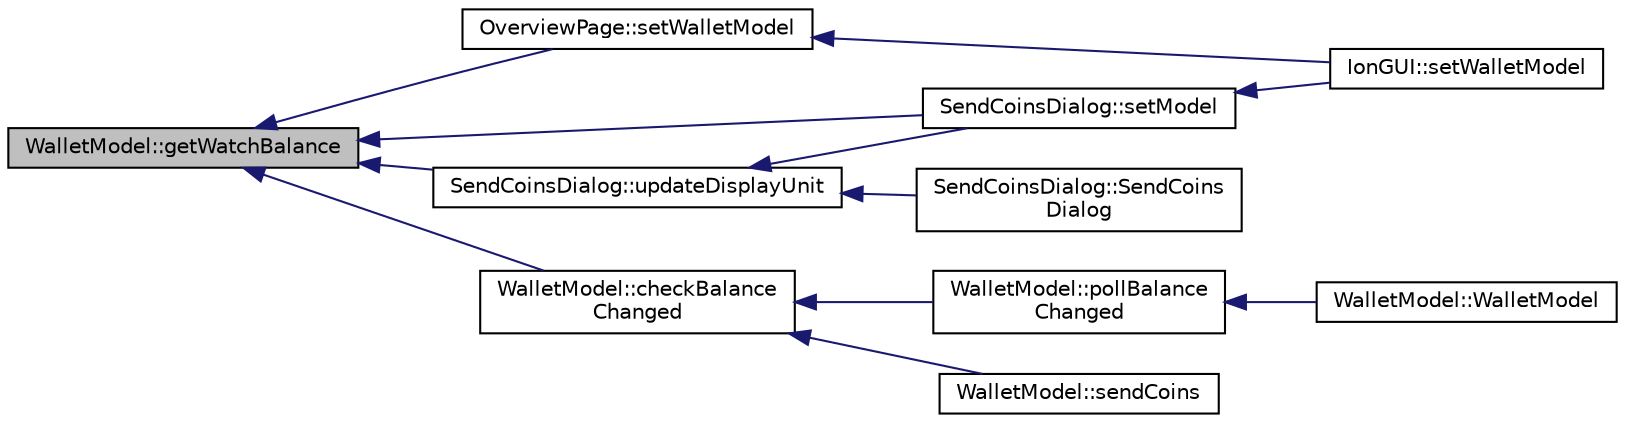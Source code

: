 digraph "WalletModel::getWatchBalance"
{
  edge [fontname="Helvetica",fontsize="10",labelfontname="Helvetica",labelfontsize="10"];
  node [fontname="Helvetica",fontsize="10",shape=record];
  rankdir="LR";
  Node491 [label="WalletModel::getWatchBalance",height=0.2,width=0.4,color="black", fillcolor="grey75", style="filled", fontcolor="black"];
  Node491 -> Node492 [dir="back",color="midnightblue",fontsize="10",style="solid",fontname="Helvetica"];
  Node492 [label="OverviewPage::setWalletModel",height=0.2,width=0.4,color="black", fillcolor="white", style="filled",URL="$d1/d91/class_overview_page.html#a2ed52a3a87e9c74fee38fa873c9bc71f"];
  Node492 -> Node493 [dir="back",color="midnightblue",fontsize="10",style="solid",fontname="Helvetica"];
  Node493 [label="IonGUI::setWalletModel",height=0.2,width=0.4,color="black", fillcolor="white", style="filled",URL="$dc/d0b/class_ion_g_u_i.html#a37f87db65498b036d387c705a749c45d",tooltip="Set the wallet model. "];
  Node491 -> Node494 [dir="back",color="midnightblue",fontsize="10",style="solid",fontname="Helvetica"];
  Node494 [label="SendCoinsDialog::setModel",height=0.2,width=0.4,color="black", fillcolor="white", style="filled",URL="$d6/de6/class_send_coins_dialog.html#a73a6c1b1850a334ee652ac167713a2aa"];
  Node494 -> Node493 [dir="back",color="midnightblue",fontsize="10",style="solid",fontname="Helvetica"];
  Node491 -> Node495 [dir="back",color="midnightblue",fontsize="10",style="solid",fontname="Helvetica"];
  Node495 [label="SendCoinsDialog::updateDisplayUnit",height=0.2,width=0.4,color="black", fillcolor="white", style="filled",URL="$d6/de6/class_send_coins_dialog.html#a74815ad8502b126200b6fd2e59e9f042"];
  Node495 -> Node496 [dir="back",color="midnightblue",fontsize="10",style="solid",fontname="Helvetica"];
  Node496 [label="SendCoinsDialog::SendCoins\lDialog",height=0.2,width=0.4,color="black", fillcolor="white", style="filled",URL="$d6/de6/class_send_coins_dialog.html#a0df5bc29d1df68eda44826651afc595f"];
  Node495 -> Node494 [dir="back",color="midnightblue",fontsize="10",style="solid",fontname="Helvetica"];
  Node491 -> Node497 [dir="back",color="midnightblue",fontsize="10",style="solid",fontname="Helvetica"];
  Node497 [label="WalletModel::checkBalance\lChanged",height=0.2,width=0.4,color="black", fillcolor="white", style="filled",URL="$d4/d27/class_wallet_model.html#adcc4eb8cd71cb4de223621866bb7fb7d"];
  Node497 -> Node498 [dir="back",color="midnightblue",fontsize="10",style="solid",fontname="Helvetica"];
  Node498 [label="WalletModel::pollBalance\lChanged",height=0.2,width=0.4,color="black", fillcolor="white", style="filled",URL="$d4/d27/class_wallet_model.html#a51469b2d95cfd4bc0a14ee456fca7b95"];
  Node498 -> Node499 [dir="back",color="midnightblue",fontsize="10",style="solid",fontname="Helvetica"];
  Node499 [label="WalletModel::WalletModel",height=0.2,width=0.4,color="black", fillcolor="white", style="filled",URL="$d4/d27/class_wallet_model.html#af50d9654d2f20e4e4f0789dcb64ad6b1"];
  Node497 -> Node500 [dir="back",color="midnightblue",fontsize="10",style="solid",fontname="Helvetica"];
  Node500 [label="WalletModel::sendCoins",height=0.2,width=0.4,color="black", fillcolor="white", style="filled",URL="$d4/d27/class_wallet_model.html#a053fb3ff2b8b0347f83e6bb591126746"];
}
